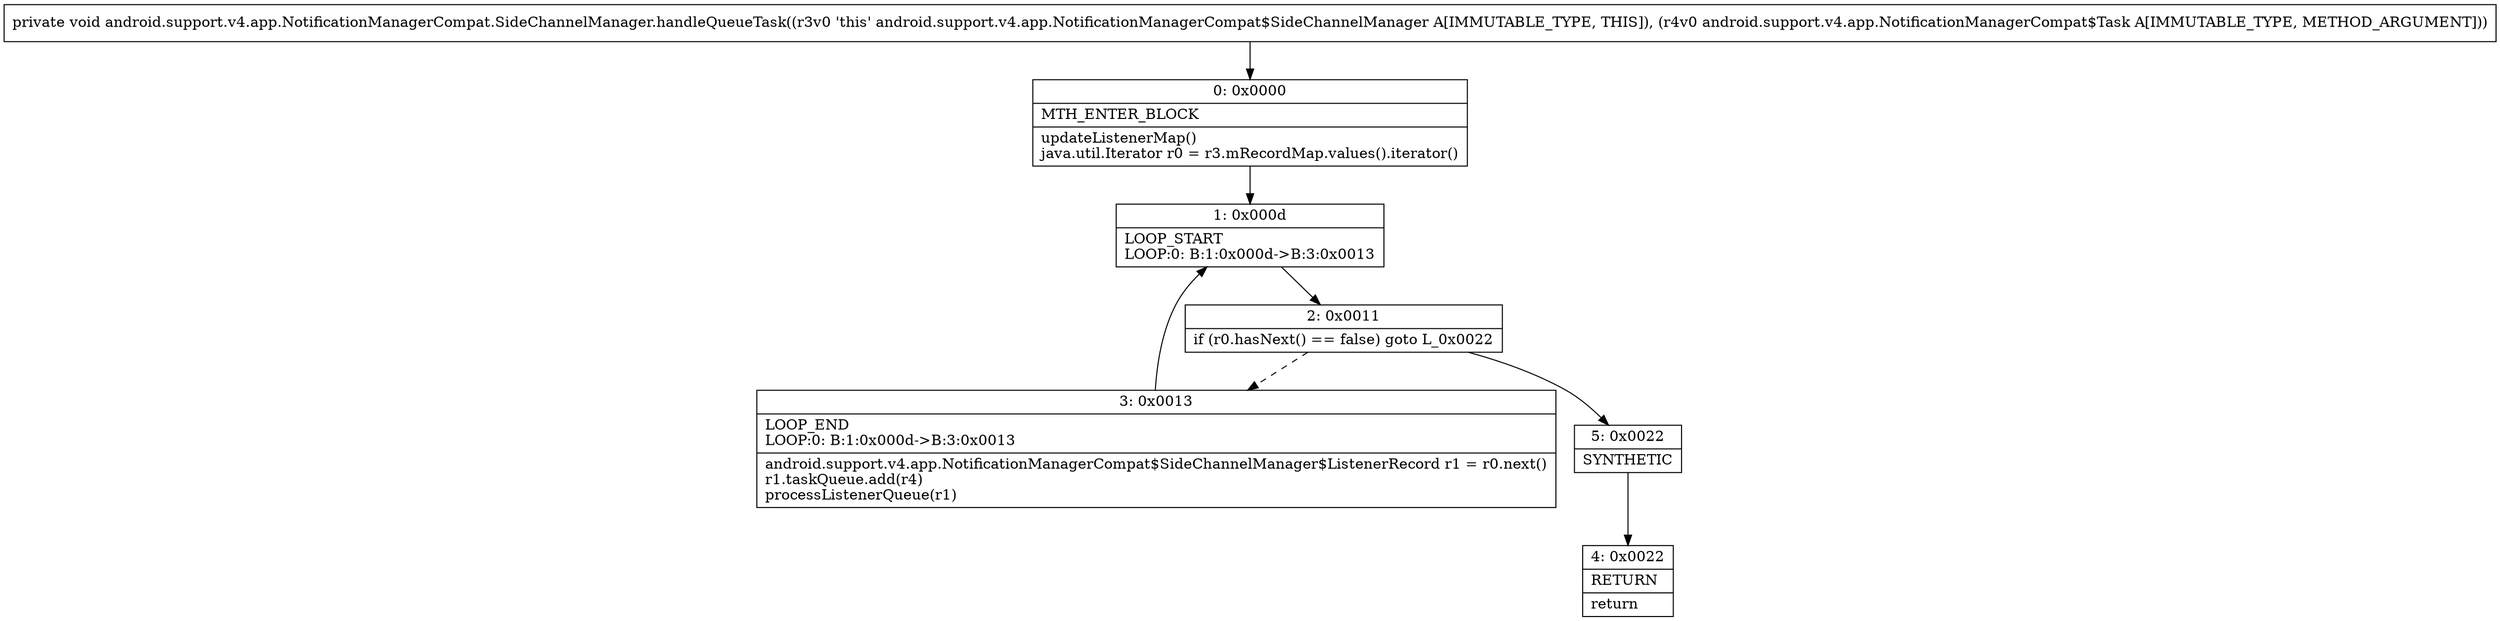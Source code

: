 digraph "CFG forandroid.support.v4.app.NotificationManagerCompat.SideChannelManager.handleQueueTask(Landroid\/support\/v4\/app\/NotificationManagerCompat$Task;)V" {
Node_0 [shape=record,label="{0\:\ 0x0000|MTH_ENTER_BLOCK\l|updateListenerMap()\ljava.util.Iterator r0 = r3.mRecordMap.values().iterator()\l}"];
Node_1 [shape=record,label="{1\:\ 0x000d|LOOP_START\lLOOP:0: B:1:0x000d\-\>B:3:0x0013\l}"];
Node_2 [shape=record,label="{2\:\ 0x0011|if (r0.hasNext() == false) goto L_0x0022\l}"];
Node_3 [shape=record,label="{3\:\ 0x0013|LOOP_END\lLOOP:0: B:1:0x000d\-\>B:3:0x0013\l|android.support.v4.app.NotificationManagerCompat$SideChannelManager$ListenerRecord r1 = r0.next()\lr1.taskQueue.add(r4)\lprocessListenerQueue(r1)\l}"];
Node_4 [shape=record,label="{4\:\ 0x0022|RETURN\l|return\l}"];
Node_5 [shape=record,label="{5\:\ 0x0022|SYNTHETIC\l}"];
MethodNode[shape=record,label="{private void android.support.v4.app.NotificationManagerCompat.SideChannelManager.handleQueueTask((r3v0 'this' android.support.v4.app.NotificationManagerCompat$SideChannelManager A[IMMUTABLE_TYPE, THIS]), (r4v0 android.support.v4.app.NotificationManagerCompat$Task A[IMMUTABLE_TYPE, METHOD_ARGUMENT])) }"];
MethodNode -> Node_0;
Node_0 -> Node_1;
Node_1 -> Node_2;
Node_2 -> Node_3[style=dashed];
Node_2 -> Node_5;
Node_3 -> Node_1;
Node_5 -> Node_4;
}

